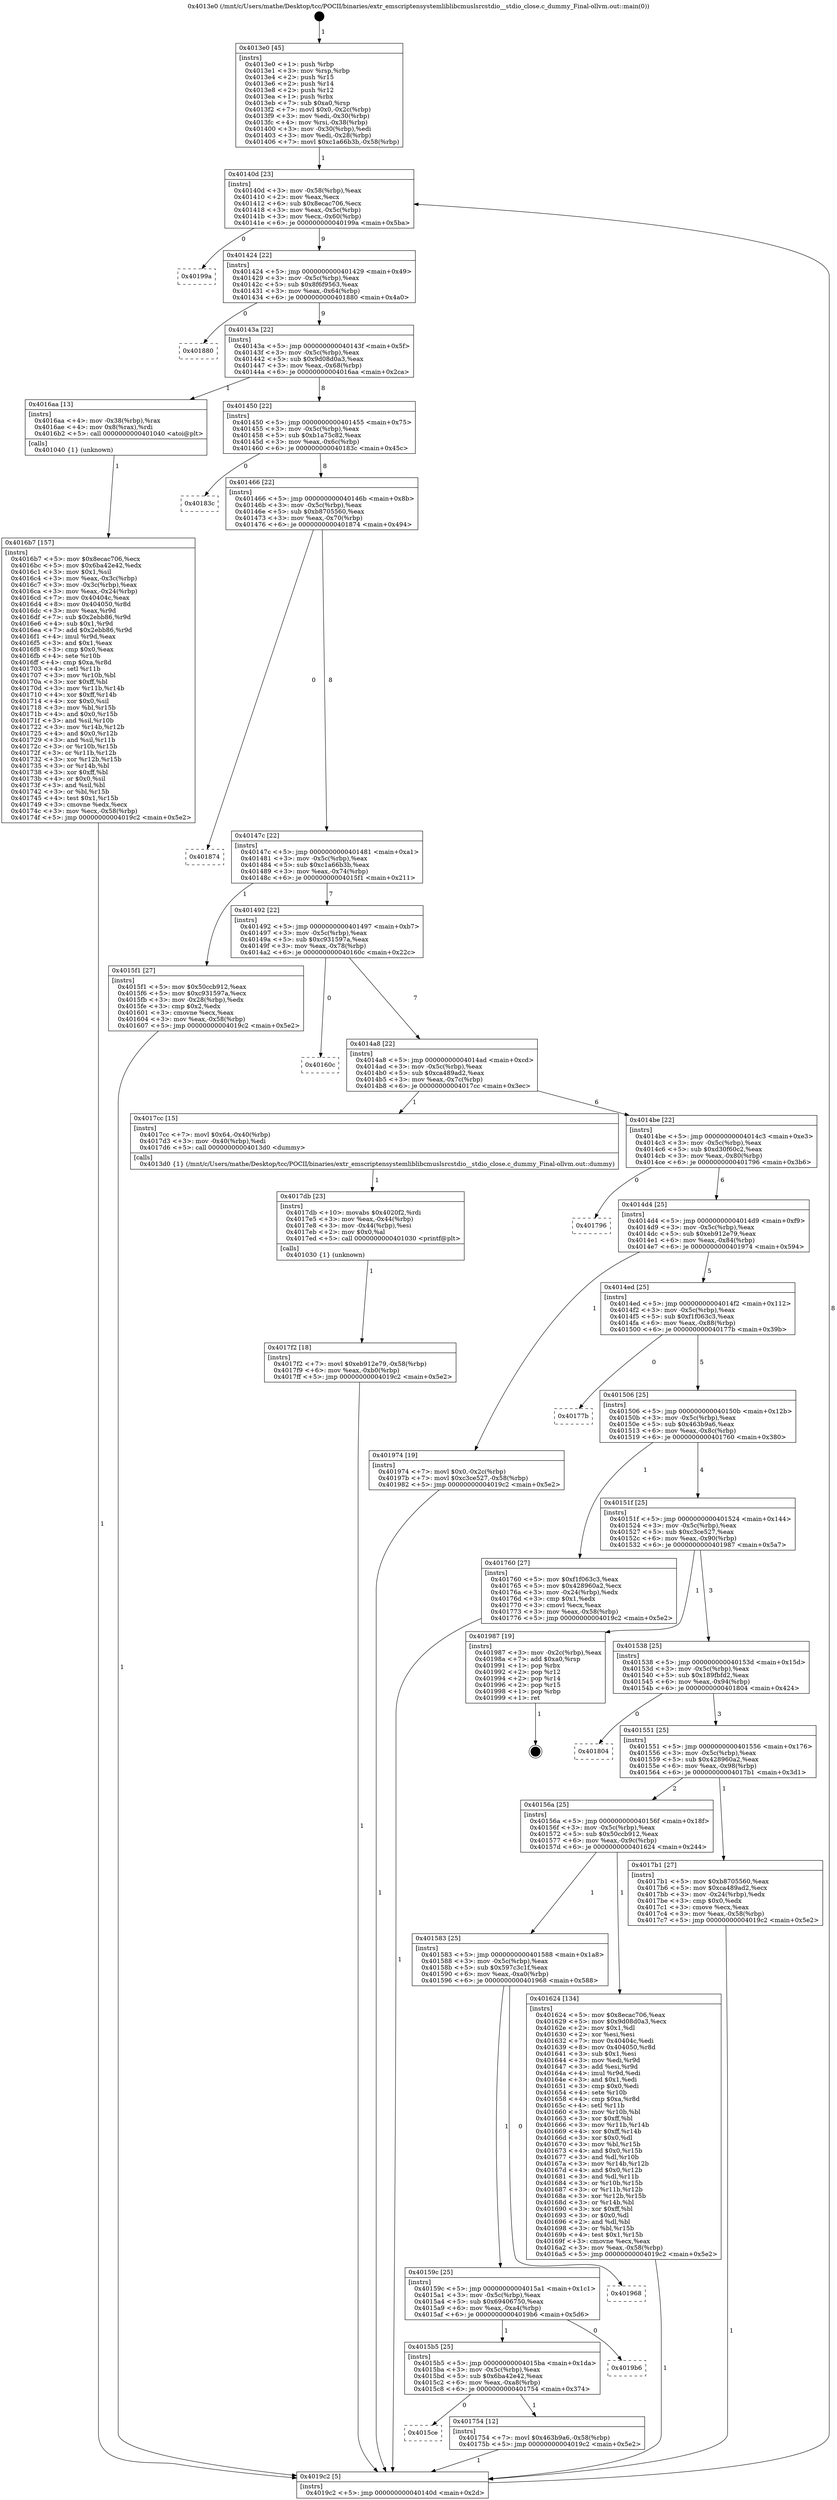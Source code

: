 digraph "0x4013e0" {
  label = "0x4013e0 (/mnt/c/Users/mathe/Desktop/tcc/POCII/binaries/extr_emscriptensystemliblibcmuslsrcstdio__stdio_close.c_dummy_Final-ollvm.out::main(0))"
  labelloc = "t"
  node[shape=record]

  Entry [label="",width=0.3,height=0.3,shape=circle,fillcolor=black,style=filled]
  "0x40140d" [label="{
     0x40140d [23]\l
     | [instrs]\l
     &nbsp;&nbsp;0x40140d \<+3\>: mov -0x58(%rbp),%eax\l
     &nbsp;&nbsp;0x401410 \<+2\>: mov %eax,%ecx\l
     &nbsp;&nbsp;0x401412 \<+6\>: sub $0x8ecac706,%ecx\l
     &nbsp;&nbsp;0x401418 \<+3\>: mov %eax,-0x5c(%rbp)\l
     &nbsp;&nbsp;0x40141b \<+3\>: mov %ecx,-0x60(%rbp)\l
     &nbsp;&nbsp;0x40141e \<+6\>: je 000000000040199a \<main+0x5ba\>\l
  }"]
  "0x40199a" [label="{
     0x40199a\l
  }", style=dashed]
  "0x401424" [label="{
     0x401424 [22]\l
     | [instrs]\l
     &nbsp;&nbsp;0x401424 \<+5\>: jmp 0000000000401429 \<main+0x49\>\l
     &nbsp;&nbsp;0x401429 \<+3\>: mov -0x5c(%rbp),%eax\l
     &nbsp;&nbsp;0x40142c \<+5\>: sub $0x8f6f9563,%eax\l
     &nbsp;&nbsp;0x401431 \<+3\>: mov %eax,-0x64(%rbp)\l
     &nbsp;&nbsp;0x401434 \<+6\>: je 0000000000401880 \<main+0x4a0\>\l
  }"]
  Exit [label="",width=0.3,height=0.3,shape=circle,fillcolor=black,style=filled,peripheries=2]
  "0x401880" [label="{
     0x401880\l
  }", style=dashed]
  "0x40143a" [label="{
     0x40143a [22]\l
     | [instrs]\l
     &nbsp;&nbsp;0x40143a \<+5\>: jmp 000000000040143f \<main+0x5f\>\l
     &nbsp;&nbsp;0x40143f \<+3\>: mov -0x5c(%rbp),%eax\l
     &nbsp;&nbsp;0x401442 \<+5\>: sub $0x9d08d0a3,%eax\l
     &nbsp;&nbsp;0x401447 \<+3\>: mov %eax,-0x68(%rbp)\l
     &nbsp;&nbsp;0x40144a \<+6\>: je 00000000004016aa \<main+0x2ca\>\l
  }"]
  "0x4017f2" [label="{
     0x4017f2 [18]\l
     | [instrs]\l
     &nbsp;&nbsp;0x4017f2 \<+7\>: movl $0xeb912e79,-0x58(%rbp)\l
     &nbsp;&nbsp;0x4017f9 \<+6\>: mov %eax,-0xb0(%rbp)\l
     &nbsp;&nbsp;0x4017ff \<+5\>: jmp 00000000004019c2 \<main+0x5e2\>\l
  }"]
  "0x4016aa" [label="{
     0x4016aa [13]\l
     | [instrs]\l
     &nbsp;&nbsp;0x4016aa \<+4\>: mov -0x38(%rbp),%rax\l
     &nbsp;&nbsp;0x4016ae \<+4\>: mov 0x8(%rax),%rdi\l
     &nbsp;&nbsp;0x4016b2 \<+5\>: call 0000000000401040 \<atoi@plt\>\l
     | [calls]\l
     &nbsp;&nbsp;0x401040 \{1\} (unknown)\l
  }"]
  "0x401450" [label="{
     0x401450 [22]\l
     | [instrs]\l
     &nbsp;&nbsp;0x401450 \<+5\>: jmp 0000000000401455 \<main+0x75\>\l
     &nbsp;&nbsp;0x401455 \<+3\>: mov -0x5c(%rbp),%eax\l
     &nbsp;&nbsp;0x401458 \<+5\>: sub $0xb1a75c82,%eax\l
     &nbsp;&nbsp;0x40145d \<+3\>: mov %eax,-0x6c(%rbp)\l
     &nbsp;&nbsp;0x401460 \<+6\>: je 000000000040183c \<main+0x45c\>\l
  }"]
  "0x4017db" [label="{
     0x4017db [23]\l
     | [instrs]\l
     &nbsp;&nbsp;0x4017db \<+10\>: movabs $0x4020f2,%rdi\l
     &nbsp;&nbsp;0x4017e5 \<+3\>: mov %eax,-0x44(%rbp)\l
     &nbsp;&nbsp;0x4017e8 \<+3\>: mov -0x44(%rbp),%esi\l
     &nbsp;&nbsp;0x4017eb \<+2\>: mov $0x0,%al\l
     &nbsp;&nbsp;0x4017ed \<+5\>: call 0000000000401030 \<printf@plt\>\l
     | [calls]\l
     &nbsp;&nbsp;0x401030 \{1\} (unknown)\l
  }"]
  "0x40183c" [label="{
     0x40183c\l
  }", style=dashed]
  "0x401466" [label="{
     0x401466 [22]\l
     | [instrs]\l
     &nbsp;&nbsp;0x401466 \<+5\>: jmp 000000000040146b \<main+0x8b\>\l
     &nbsp;&nbsp;0x40146b \<+3\>: mov -0x5c(%rbp),%eax\l
     &nbsp;&nbsp;0x40146e \<+5\>: sub $0xb8705560,%eax\l
     &nbsp;&nbsp;0x401473 \<+3\>: mov %eax,-0x70(%rbp)\l
     &nbsp;&nbsp;0x401476 \<+6\>: je 0000000000401874 \<main+0x494\>\l
  }"]
  "0x4015ce" [label="{
     0x4015ce\l
  }", style=dashed]
  "0x401874" [label="{
     0x401874\l
  }", style=dashed]
  "0x40147c" [label="{
     0x40147c [22]\l
     | [instrs]\l
     &nbsp;&nbsp;0x40147c \<+5\>: jmp 0000000000401481 \<main+0xa1\>\l
     &nbsp;&nbsp;0x401481 \<+3\>: mov -0x5c(%rbp),%eax\l
     &nbsp;&nbsp;0x401484 \<+5\>: sub $0xc1a66b3b,%eax\l
     &nbsp;&nbsp;0x401489 \<+3\>: mov %eax,-0x74(%rbp)\l
     &nbsp;&nbsp;0x40148c \<+6\>: je 00000000004015f1 \<main+0x211\>\l
  }"]
  "0x401754" [label="{
     0x401754 [12]\l
     | [instrs]\l
     &nbsp;&nbsp;0x401754 \<+7\>: movl $0x463b9a6,-0x58(%rbp)\l
     &nbsp;&nbsp;0x40175b \<+5\>: jmp 00000000004019c2 \<main+0x5e2\>\l
  }"]
  "0x4015f1" [label="{
     0x4015f1 [27]\l
     | [instrs]\l
     &nbsp;&nbsp;0x4015f1 \<+5\>: mov $0x50ccb912,%eax\l
     &nbsp;&nbsp;0x4015f6 \<+5\>: mov $0xc931597a,%ecx\l
     &nbsp;&nbsp;0x4015fb \<+3\>: mov -0x28(%rbp),%edx\l
     &nbsp;&nbsp;0x4015fe \<+3\>: cmp $0x2,%edx\l
     &nbsp;&nbsp;0x401601 \<+3\>: cmovne %ecx,%eax\l
     &nbsp;&nbsp;0x401604 \<+3\>: mov %eax,-0x58(%rbp)\l
     &nbsp;&nbsp;0x401607 \<+5\>: jmp 00000000004019c2 \<main+0x5e2\>\l
  }"]
  "0x401492" [label="{
     0x401492 [22]\l
     | [instrs]\l
     &nbsp;&nbsp;0x401492 \<+5\>: jmp 0000000000401497 \<main+0xb7\>\l
     &nbsp;&nbsp;0x401497 \<+3\>: mov -0x5c(%rbp),%eax\l
     &nbsp;&nbsp;0x40149a \<+5\>: sub $0xc931597a,%eax\l
     &nbsp;&nbsp;0x40149f \<+3\>: mov %eax,-0x78(%rbp)\l
     &nbsp;&nbsp;0x4014a2 \<+6\>: je 000000000040160c \<main+0x22c\>\l
  }"]
  "0x4019c2" [label="{
     0x4019c2 [5]\l
     | [instrs]\l
     &nbsp;&nbsp;0x4019c2 \<+5\>: jmp 000000000040140d \<main+0x2d\>\l
  }"]
  "0x4013e0" [label="{
     0x4013e0 [45]\l
     | [instrs]\l
     &nbsp;&nbsp;0x4013e0 \<+1\>: push %rbp\l
     &nbsp;&nbsp;0x4013e1 \<+3\>: mov %rsp,%rbp\l
     &nbsp;&nbsp;0x4013e4 \<+2\>: push %r15\l
     &nbsp;&nbsp;0x4013e6 \<+2\>: push %r14\l
     &nbsp;&nbsp;0x4013e8 \<+2\>: push %r12\l
     &nbsp;&nbsp;0x4013ea \<+1\>: push %rbx\l
     &nbsp;&nbsp;0x4013eb \<+7\>: sub $0xa0,%rsp\l
     &nbsp;&nbsp;0x4013f2 \<+7\>: movl $0x0,-0x2c(%rbp)\l
     &nbsp;&nbsp;0x4013f9 \<+3\>: mov %edi,-0x30(%rbp)\l
     &nbsp;&nbsp;0x4013fc \<+4\>: mov %rsi,-0x38(%rbp)\l
     &nbsp;&nbsp;0x401400 \<+3\>: mov -0x30(%rbp),%edi\l
     &nbsp;&nbsp;0x401403 \<+3\>: mov %edi,-0x28(%rbp)\l
     &nbsp;&nbsp;0x401406 \<+7\>: movl $0xc1a66b3b,-0x58(%rbp)\l
  }"]
  "0x4015b5" [label="{
     0x4015b5 [25]\l
     | [instrs]\l
     &nbsp;&nbsp;0x4015b5 \<+5\>: jmp 00000000004015ba \<main+0x1da\>\l
     &nbsp;&nbsp;0x4015ba \<+3\>: mov -0x5c(%rbp),%eax\l
     &nbsp;&nbsp;0x4015bd \<+5\>: sub $0x6ba42e42,%eax\l
     &nbsp;&nbsp;0x4015c2 \<+6\>: mov %eax,-0xa8(%rbp)\l
     &nbsp;&nbsp;0x4015c8 \<+6\>: je 0000000000401754 \<main+0x374\>\l
  }"]
  "0x40160c" [label="{
     0x40160c\l
  }", style=dashed]
  "0x4014a8" [label="{
     0x4014a8 [22]\l
     | [instrs]\l
     &nbsp;&nbsp;0x4014a8 \<+5\>: jmp 00000000004014ad \<main+0xcd\>\l
     &nbsp;&nbsp;0x4014ad \<+3\>: mov -0x5c(%rbp),%eax\l
     &nbsp;&nbsp;0x4014b0 \<+5\>: sub $0xca489ad2,%eax\l
     &nbsp;&nbsp;0x4014b5 \<+3\>: mov %eax,-0x7c(%rbp)\l
     &nbsp;&nbsp;0x4014b8 \<+6\>: je 00000000004017cc \<main+0x3ec\>\l
  }"]
  "0x4019b6" [label="{
     0x4019b6\l
  }", style=dashed]
  "0x4017cc" [label="{
     0x4017cc [15]\l
     | [instrs]\l
     &nbsp;&nbsp;0x4017cc \<+7\>: movl $0x64,-0x40(%rbp)\l
     &nbsp;&nbsp;0x4017d3 \<+3\>: mov -0x40(%rbp),%edi\l
     &nbsp;&nbsp;0x4017d6 \<+5\>: call 00000000004013d0 \<dummy\>\l
     | [calls]\l
     &nbsp;&nbsp;0x4013d0 \{1\} (/mnt/c/Users/mathe/Desktop/tcc/POCII/binaries/extr_emscriptensystemliblibcmuslsrcstdio__stdio_close.c_dummy_Final-ollvm.out::dummy)\l
  }"]
  "0x4014be" [label="{
     0x4014be [22]\l
     | [instrs]\l
     &nbsp;&nbsp;0x4014be \<+5\>: jmp 00000000004014c3 \<main+0xe3\>\l
     &nbsp;&nbsp;0x4014c3 \<+3\>: mov -0x5c(%rbp),%eax\l
     &nbsp;&nbsp;0x4014c6 \<+5\>: sub $0xd30f60c2,%eax\l
     &nbsp;&nbsp;0x4014cb \<+3\>: mov %eax,-0x80(%rbp)\l
     &nbsp;&nbsp;0x4014ce \<+6\>: je 0000000000401796 \<main+0x3b6\>\l
  }"]
  "0x40159c" [label="{
     0x40159c [25]\l
     | [instrs]\l
     &nbsp;&nbsp;0x40159c \<+5\>: jmp 00000000004015a1 \<main+0x1c1\>\l
     &nbsp;&nbsp;0x4015a1 \<+3\>: mov -0x5c(%rbp),%eax\l
     &nbsp;&nbsp;0x4015a4 \<+5\>: sub $0x69406750,%eax\l
     &nbsp;&nbsp;0x4015a9 \<+6\>: mov %eax,-0xa4(%rbp)\l
     &nbsp;&nbsp;0x4015af \<+6\>: je 00000000004019b6 \<main+0x5d6\>\l
  }"]
  "0x401796" [label="{
     0x401796\l
  }", style=dashed]
  "0x4014d4" [label="{
     0x4014d4 [25]\l
     | [instrs]\l
     &nbsp;&nbsp;0x4014d4 \<+5\>: jmp 00000000004014d9 \<main+0xf9\>\l
     &nbsp;&nbsp;0x4014d9 \<+3\>: mov -0x5c(%rbp),%eax\l
     &nbsp;&nbsp;0x4014dc \<+5\>: sub $0xeb912e79,%eax\l
     &nbsp;&nbsp;0x4014e1 \<+6\>: mov %eax,-0x84(%rbp)\l
     &nbsp;&nbsp;0x4014e7 \<+6\>: je 0000000000401974 \<main+0x594\>\l
  }"]
  "0x401968" [label="{
     0x401968\l
  }", style=dashed]
  "0x401974" [label="{
     0x401974 [19]\l
     | [instrs]\l
     &nbsp;&nbsp;0x401974 \<+7\>: movl $0x0,-0x2c(%rbp)\l
     &nbsp;&nbsp;0x40197b \<+7\>: movl $0xc3ce527,-0x58(%rbp)\l
     &nbsp;&nbsp;0x401982 \<+5\>: jmp 00000000004019c2 \<main+0x5e2\>\l
  }"]
  "0x4014ed" [label="{
     0x4014ed [25]\l
     | [instrs]\l
     &nbsp;&nbsp;0x4014ed \<+5\>: jmp 00000000004014f2 \<main+0x112\>\l
     &nbsp;&nbsp;0x4014f2 \<+3\>: mov -0x5c(%rbp),%eax\l
     &nbsp;&nbsp;0x4014f5 \<+5\>: sub $0xf1f063c3,%eax\l
     &nbsp;&nbsp;0x4014fa \<+6\>: mov %eax,-0x88(%rbp)\l
     &nbsp;&nbsp;0x401500 \<+6\>: je 000000000040177b \<main+0x39b\>\l
  }"]
  "0x4016b7" [label="{
     0x4016b7 [157]\l
     | [instrs]\l
     &nbsp;&nbsp;0x4016b7 \<+5\>: mov $0x8ecac706,%ecx\l
     &nbsp;&nbsp;0x4016bc \<+5\>: mov $0x6ba42e42,%edx\l
     &nbsp;&nbsp;0x4016c1 \<+3\>: mov $0x1,%sil\l
     &nbsp;&nbsp;0x4016c4 \<+3\>: mov %eax,-0x3c(%rbp)\l
     &nbsp;&nbsp;0x4016c7 \<+3\>: mov -0x3c(%rbp),%eax\l
     &nbsp;&nbsp;0x4016ca \<+3\>: mov %eax,-0x24(%rbp)\l
     &nbsp;&nbsp;0x4016cd \<+7\>: mov 0x40404c,%eax\l
     &nbsp;&nbsp;0x4016d4 \<+8\>: mov 0x404050,%r8d\l
     &nbsp;&nbsp;0x4016dc \<+3\>: mov %eax,%r9d\l
     &nbsp;&nbsp;0x4016df \<+7\>: sub $0x2ebb86,%r9d\l
     &nbsp;&nbsp;0x4016e6 \<+4\>: sub $0x1,%r9d\l
     &nbsp;&nbsp;0x4016ea \<+7\>: add $0x2ebb86,%r9d\l
     &nbsp;&nbsp;0x4016f1 \<+4\>: imul %r9d,%eax\l
     &nbsp;&nbsp;0x4016f5 \<+3\>: and $0x1,%eax\l
     &nbsp;&nbsp;0x4016f8 \<+3\>: cmp $0x0,%eax\l
     &nbsp;&nbsp;0x4016fb \<+4\>: sete %r10b\l
     &nbsp;&nbsp;0x4016ff \<+4\>: cmp $0xa,%r8d\l
     &nbsp;&nbsp;0x401703 \<+4\>: setl %r11b\l
     &nbsp;&nbsp;0x401707 \<+3\>: mov %r10b,%bl\l
     &nbsp;&nbsp;0x40170a \<+3\>: xor $0xff,%bl\l
     &nbsp;&nbsp;0x40170d \<+3\>: mov %r11b,%r14b\l
     &nbsp;&nbsp;0x401710 \<+4\>: xor $0xff,%r14b\l
     &nbsp;&nbsp;0x401714 \<+4\>: xor $0x0,%sil\l
     &nbsp;&nbsp;0x401718 \<+3\>: mov %bl,%r15b\l
     &nbsp;&nbsp;0x40171b \<+4\>: and $0x0,%r15b\l
     &nbsp;&nbsp;0x40171f \<+3\>: and %sil,%r10b\l
     &nbsp;&nbsp;0x401722 \<+3\>: mov %r14b,%r12b\l
     &nbsp;&nbsp;0x401725 \<+4\>: and $0x0,%r12b\l
     &nbsp;&nbsp;0x401729 \<+3\>: and %sil,%r11b\l
     &nbsp;&nbsp;0x40172c \<+3\>: or %r10b,%r15b\l
     &nbsp;&nbsp;0x40172f \<+3\>: or %r11b,%r12b\l
     &nbsp;&nbsp;0x401732 \<+3\>: xor %r12b,%r15b\l
     &nbsp;&nbsp;0x401735 \<+3\>: or %r14b,%bl\l
     &nbsp;&nbsp;0x401738 \<+3\>: xor $0xff,%bl\l
     &nbsp;&nbsp;0x40173b \<+4\>: or $0x0,%sil\l
     &nbsp;&nbsp;0x40173f \<+3\>: and %sil,%bl\l
     &nbsp;&nbsp;0x401742 \<+3\>: or %bl,%r15b\l
     &nbsp;&nbsp;0x401745 \<+4\>: test $0x1,%r15b\l
     &nbsp;&nbsp;0x401749 \<+3\>: cmovne %edx,%ecx\l
     &nbsp;&nbsp;0x40174c \<+3\>: mov %ecx,-0x58(%rbp)\l
     &nbsp;&nbsp;0x40174f \<+5\>: jmp 00000000004019c2 \<main+0x5e2\>\l
  }"]
  "0x40177b" [label="{
     0x40177b\l
  }", style=dashed]
  "0x401506" [label="{
     0x401506 [25]\l
     | [instrs]\l
     &nbsp;&nbsp;0x401506 \<+5\>: jmp 000000000040150b \<main+0x12b\>\l
     &nbsp;&nbsp;0x40150b \<+3\>: mov -0x5c(%rbp),%eax\l
     &nbsp;&nbsp;0x40150e \<+5\>: sub $0x463b9a6,%eax\l
     &nbsp;&nbsp;0x401513 \<+6\>: mov %eax,-0x8c(%rbp)\l
     &nbsp;&nbsp;0x401519 \<+6\>: je 0000000000401760 \<main+0x380\>\l
  }"]
  "0x401583" [label="{
     0x401583 [25]\l
     | [instrs]\l
     &nbsp;&nbsp;0x401583 \<+5\>: jmp 0000000000401588 \<main+0x1a8\>\l
     &nbsp;&nbsp;0x401588 \<+3\>: mov -0x5c(%rbp),%eax\l
     &nbsp;&nbsp;0x40158b \<+5\>: sub $0x597c3c1f,%eax\l
     &nbsp;&nbsp;0x401590 \<+6\>: mov %eax,-0xa0(%rbp)\l
     &nbsp;&nbsp;0x401596 \<+6\>: je 0000000000401968 \<main+0x588\>\l
  }"]
  "0x401760" [label="{
     0x401760 [27]\l
     | [instrs]\l
     &nbsp;&nbsp;0x401760 \<+5\>: mov $0xf1f063c3,%eax\l
     &nbsp;&nbsp;0x401765 \<+5\>: mov $0x428960a2,%ecx\l
     &nbsp;&nbsp;0x40176a \<+3\>: mov -0x24(%rbp),%edx\l
     &nbsp;&nbsp;0x40176d \<+3\>: cmp $0x1,%edx\l
     &nbsp;&nbsp;0x401770 \<+3\>: cmovl %ecx,%eax\l
     &nbsp;&nbsp;0x401773 \<+3\>: mov %eax,-0x58(%rbp)\l
     &nbsp;&nbsp;0x401776 \<+5\>: jmp 00000000004019c2 \<main+0x5e2\>\l
  }"]
  "0x40151f" [label="{
     0x40151f [25]\l
     | [instrs]\l
     &nbsp;&nbsp;0x40151f \<+5\>: jmp 0000000000401524 \<main+0x144\>\l
     &nbsp;&nbsp;0x401524 \<+3\>: mov -0x5c(%rbp),%eax\l
     &nbsp;&nbsp;0x401527 \<+5\>: sub $0xc3ce527,%eax\l
     &nbsp;&nbsp;0x40152c \<+6\>: mov %eax,-0x90(%rbp)\l
     &nbsp;&nbsp;0x401532 \<+6\>: je 0000000000401987 \<main+0x5a7\>\l
  }"]
  "0x401624" [label="{
     0x401624 [134]\l
     | [instrs]\l
     &nbsp;&nbsp;0x401624 \<+5\>: mov $0x8ecac706,%eax\l
     &nbsp;&nbsp;0x401629 \<+5\>: mov $0x9d08d0a3,%ecx\l
     &nbsp;&nbsp;0x40162e \<+2\>: mov $0x1,%dl\l
     &nbsp;&nbsp;0x401630 \<+2\>: xor %esi,%esi\l
     &nbsp;&nbsp;0x401632 \<+7\>: mov 0x40404c,%edi\l
     &nbsp;&nbsp;0x401639 \<+8\>: mov 0x404050,%r8d\l
     &nbsp;&nbsp;0x401641 \<+3\>: sub $0x1,%esi\l
     &nbsp;&nbsp;0x401644 \<+3\>: mov %edi,%r9d\l
     &nbsp;&nbsp;0x401647 \<+3\>: add %esi,%r9d\l
     &nbsp;&nbsp;0x40164a \<+4\>: imul %r9d,%edi\l
     &nbsp;&nbsp;0x40164e \<+3\>: and $0x1,%edi\l
     &nbsp;&nbsp;0x401651 \<+3\>: cmp $0x0,%edi\l
     &nbsp;&nbsp;0x401654 \<+4\>: sete %r10b\l
     &nbsp;&nbsp;0x401658 \<+4\>: cmp $0xa,%r8d\l
     &nbsp;&nbsp;0x40165c \<+4\>: setl %r11b\l
     &nbsp;&nbsp;0x401660 \<+3\>: mov %r10b,%bl\l
     &nbsp;&nbsp;0x401663 \<+3\>: xor $0xff,%bl\l
     &nbsp;&nbsp;0x401666 \<+3\>: mov %r11b,%r14b\l
     &nbsp;&nbsp;0x401669 \<+4\>: xor $0xff,%r14b\l
     &nbsp;&nbsp;0x40166d \<+3\>: xor $0x0,%dl\l
     &nbsp;&nbsp;0x401670 \<+3\>: mov %bl,%r15b\l
     &nbsp;&nbsp;0x401673 \<+4\>: and $0x0,%r15b\l
     &nbsp;&nbsp;0x401677 \<+3\>: and %dl,%r10b\l
     &nbsp;&nbsp;0x40167a \<+3\>: mov %r14b,%r12b\l
     &nbsp;&nbsp;0x40167d \<+4\>: and $0x0,%r12b\l
     &nbsp;&nbsp;0x401681 \<+3\>: and %dl,%r11b\l
     &nbsp;&nbsp;0x401684 \<+3\>: or %r10b,%r15b\l
     &nbsp;&nbsp;0x401687 \<+3\>: or %r11b,%r12b\l
     &nbsp;&nbsp;0x40168a \<+3\>: xor %r12b,%r15b\l
     &nbsp;&nbsp;0x40168d \<+3\>: or %r14b,%bl\l
     &nbsp;&nbsp;0x401690 \<+3\>: xor $0xff,%bl\l
     &nbsp;&nbsp;0x401693 \<+3\>: or $0x0,%dl\l
     &nbsp;&nbsp;0x401696 \<+2\>: and %dl,%bl\l
     &nbsp;&nbsp;0x401698 \<+3\>: or %bl,%r15b\l
     &nbsp;&nbsp;0x40169b \<+4\>: test $0x1,%r15b\l
     &nbsp;&nbsp;0x40169f \<+3\>: cmovne %ecx,%eax\l
     &nbsp;&nbsp;0x4016a2 \<+3\>: mov %eax,-0x58(%rbp)\l
     &nbsp;&nbsp;0x4016a5 \<+5\>: jmp 00000000004019c2 \<main+0x5e2\>\l
  }"]
  "0x401987" [label="{
     0x401987 [19]\l
     | [instrs]\l
     &nbsp;&nbsp;0x401987 \<+3\>: mov -0x2c(%rbp),%eax\l
     &nbsp;&nbsp;0x40198a \<+7\>: add $0xa0,%rsp\l
     &nbsp;&nbsp;0x401991 \<+1\>: pop %rbx\l
     &nbsp;&nbsp;0x401992 \<+2\>: pop %r12\l
     &nbsp;&nbsp;0x401994 \<+2\>: pop %r14\l
     &nbsp;&nbsp;0x401996 \<+2\>: pop %r15\l
     &nbsp;&nbsp;0x401998 \<+1\>: pop %rbp\l
     &nbsp;&nbsp;0x401999 \<+1\>: ret\l
  }"]
  "0x401538" [label="{
     0x401538 [25]\l
     | [instrs]\l
     &nbsp;&nbsp;0x401538 \<+5\>: jmp 000000000040153d \<main+0x15d\>\l
     &nbsp;&nbsp;0x40153d \<+3\>: mov -0x5c(%rbp),%eax\l
     &nbsp;&nbsp;0x401540 \<+5\>: sub $0x189fbfd2,%eax\l
     &nbsp;&nbsp;0x401545 \<+6\>: mov %eax,-0x94(%rbp)\l
     &nbsp;&nbsp;0x40154b \<+6\>: je 0000000000401804 \<main+0x424\>\l
  }"]
  "0x40156a" [label="{
     0x40156a [25]\l
     | [instrs]\l
     &nbsp;&nbsp;0x40156a \<+5\>: jmp 000000000040156f \<main+0x18f\>\l
     &nbsp;&nbsp;0x40156f \<+3\>: mov -0x5c(%rbp),%eax\l
     &nbsp;&nbsp;0x401572 \<+5\>: sub $0x50ccb912,%eax\l
     &nbsp;&nbsp;0x401577 \<+6\>: mov %eax,-0x9c(%rbp)\l
     &nbsp;&nbsp;0x40157d \<+6\>: je 0000000000401624 \<main+0x244\>\l
  }"]
  "0x401804" [label="{
     0x401804\l
  }", style=dashed]
  "0x401551" [label="{
     0x401551 [25]\l
     | [instrs]\l
     &nbsp;&nbsp;0x401551 \<+5\>: jmp 0000000000401556 \<main+0x176\>\l
     &nbsp;&nbsp;0x401556 \<+3\>: mov -0x5c(%rbp),%eax\l
     &nbsp;&nbsp;0x401559 \<+5\>: sub $0x428960a2,%eax\l
     &nbsp;&nbsp;0x40155e \<+6\>: mov %eax,-0x98(%rbp)\l
     &nbsp;&nbsp;0x401564 \<+6\>: je 00000000004017b1 \<main+0x3d1\>\l
  }"]
  "0x4017b1" [label="{
     0x4017b1 [27]\l
     | [instrs]\l
     &nbsp;&nbsp;0x4017b1 \<+5\>: mov $0xb8705560,%eax\l
     &nbsp;&nbsp;0x4017b6 \<+5\>: mov $0xca489ad2,%ecx\l
     &nbsp;&nbsp;0x4017bb \<+3\>: mov -0x24(%rbp),%edx\l
     &nbsp;&nbsp;0x4017be \<+3\>: cmp $0x0,%edx\l
     &nbsp;&nbsp;0x4017c1 \<+3\>: cmove %ecx,%eax\l
     &nbsp;&nbsp;0x4017c4 \<+3\>: mov %eax,-0x58(%rbp)\l
     &nbsp;&nbsp;0x4017c7 \<+5\>: jmp 00000000004019c2 \<main+0x5e2\>\l
  }"]
  Entry -> "0x4013e0" [label=" 1"]
  "0x40140d" -> "0x40199a" [label=" 0"]
  "0x40140d" -> "0x401424" [label=" 9"]
  "0x401987" -> Exit [label=" 1"]
  "0x401424" -> "0x401880" [label=" 0"]
  "0x401424" -> "0x40143a" [label=" 9"]
  "0x401974" -> "0x4019c2" [label=" 1"]
  "0x40143a" -> "0x4016aa" [label=" 1"]
  "0x40143a" -> "0x401450" [label=" 8"]
  "0x4017f2" -> "0x4019c2" [label=" 1"]
  "0x401450" -> "0x40183c" [label=" 0"]
  "0x401450" -> "0x401466" [label=" 8"]
  "0x4017db" -> "0x4017f2" [label=" 1"]
  "0x401466" -> "0x401874" [label=" 0"]
  "0x401466" -> "0x40147c" [label=" 8"]
  "0x4017cc" -> "0x4017db" [label=" 1"]
  "0x40147c" -> "0x4015f1" [label=" 1"]
  "0x40147c" -> "0x401492" [label=" 7"]
  "0x4015f1" -> "0x4019c2" [label=" 1"]
  "0x4013e0" -> "0x40140d" [label=" 1"]
  "0x4019c2" -> "0x40140d" [label=" 8"]
  "0x4017b1" -> "0x4019c2" [label=" 1"]
  "0x401492" -> "0x40160c" [label=" 0"]
  "0x401492" -> "0x4014a8" [label=" 7"]
  "0x401754" -> "0x4019c2" [label=" 1"]
  "0x4014a8" -> "0x4017cc" [label=" 1"]
  "0x4014a8" -> "0x4014be" [label=" 6"]
  "0x4015b5" -> "0x4015ce" [label=" 0"]
  "0x4014be" -> "0x401796" [label=" 0"]
  "0x4014be" -> "0x4014d4" [label=" 6"]
  "0x401760" -> "0x4019c2" [label=" 1"]
  "0x4014d4" -> "0x401974" [label=" 1"]
  "0x4014d4" -> "0x4014ed" [label=" 5"]
  "0x40159c" -> "0x4015b5" [label=" 1"]
  "0x4014ed" -> "0x40177b" [label=" 0"]
  "0x4014ed" -> "0x401506" [label=" 5"]
  "0x4015b5" -> "0x401754" [label=" 1"]
  "0x401506" -> "0x401760" [label=" 1"]
  "0x401506" -> "0x40151f" [label=" 4"]
  "0x401583" -> "0x40159c" [label=" 1"]
  "0x40151f" -> "0x401987" [label=" 1"]
  "0x40151f" -> "0x401538" [label=" 3"]
  "0x401583" -> "0x401968" [label=" 0"]
  "0x401538" -> "0x401804" [label=" 0"]
  "0x401538" -> "0x401551" [label=" 3"]
  "0x4016b7" -> "0x4019c2" [label=" 1"]
  "0x401551" -> "0x4017b1" [label=" 1"]
  "0x401551" -> "0x40156a" [label=" 2"]
  "0x40159c" -> "0x4019b6" [label=" 0"]
  "0x40156a" -> "0x401624" [label=" 1"]
  "0x40156a" -> "0x401583" [label=" 1"]
  "0x401624" -> "0x4019c2" [label=" 1"]
  "0x4016aa" -> "0x4016b7" [label=" 1"]
}
